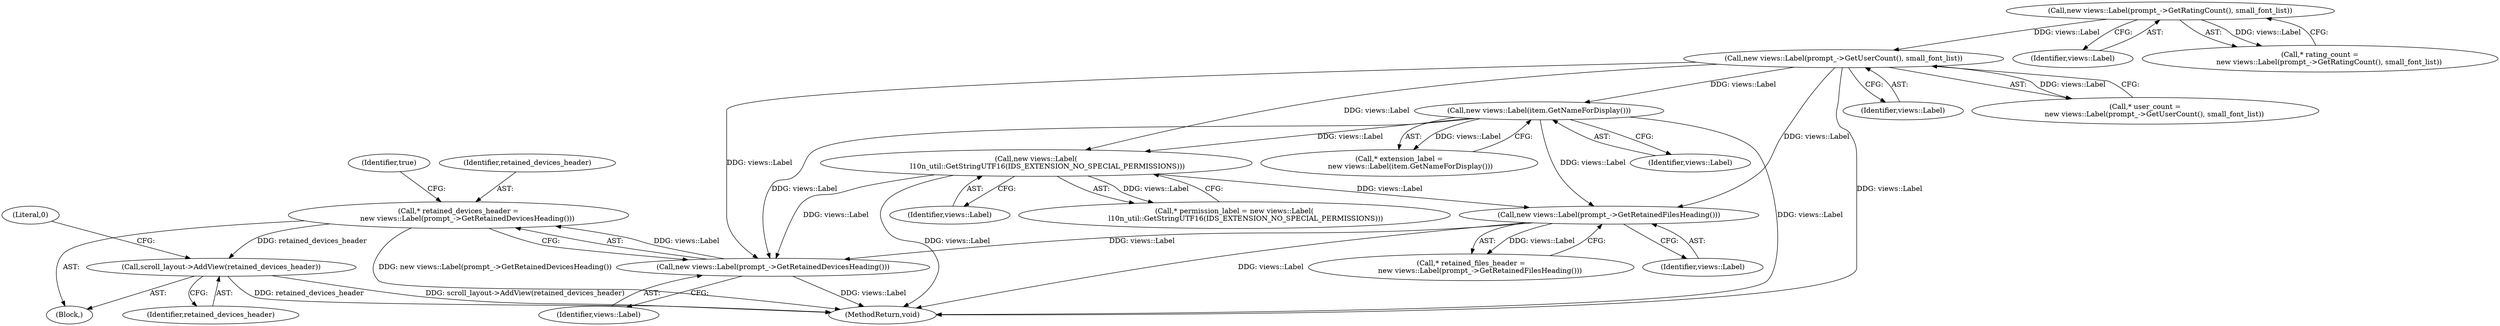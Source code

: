 digraph "0_Chrome_0a1c15fecb1240ab909e1431b6127410c3b380e0_0@pointer" {
"1000436" [label="(Call,scroll_layout->AddView(retained_devices_header))"];
"1000426" [label="(Call,* retained_devices_header =\n        new views::Label(prompt_->GetRetainedDevicesHeading()))"];
"1000428" [label="(Call,new views::Label(prompt_->GetRetainedDevicesHeading()))"];
"1000298" [label="(Call,new views::Label(item.GetNameForDisplay()))"];
"1000176" [label="(Call,new views::Label(prompt_->GetUserCount(), small_font_list))"];
"1000160" [label="(Call,new views::Label(prompt_->GetRatingCount(), small_font_list))"];
"1000359" [label="(Call,new views::Label(\n          l10n_util::GetStringUTF16(IDS_EXTENSION_NO_SPECIAL_PERMISSIONS)))"];
"1000381" [label="(Call,new views::Label(prompt_->GetRetainedFilesHeading()))"];
"1000381" [label="(Call,new views::Label(prompt_->GetRetainedFilesHeading()))"];
"1000296" [label="(Call,* extension_label =\n          new views::Label(item.GetNameForDisplay()))"];
"1000418" [label="(Block,)"];
"1000436" [label="(Call,scroll_layout->AddView(retained_devices_header))"];
"1000161" [label="(Identifier,views::Label)"];
"1000359" [label="(Call,new views::Label(\n          l10n_util::GetStringUTF16(IDS_EXTENSION_NO_SPECIAL_PERMISSIONS)))"];
"1000176" [label="(Call,new views::Label(prompt_->GetUserCount(), small_font_list))"];
"1000177" [label="(Identifier,views::Label)"];
"1000160" [label="(Call,new views::Label(prompt_->GetRatingCount(), small_font_list))"];
"1000174" [label="(Call,* user_count =\n        new views::Label(prompt_->GetUserCount(), small_font_list))"];
"1000357" [label="(Call,* permission_label = new views::Label(\n          l10n_util::GetStringUTF16(IDS_EXTENSION_NO_SPECIAL_PERMISSIONS)))"];
"1000496" [label="(MethodReturn,void)"];
"1000439" [label="(Literal,0)"];
"1000382" [label="(Identifier,views::Label)"];
"1000298" [label="(Call,new views::Label(item.GetNameForDisplay()))"];
"1000431" [label="(Identifier,true)"];
"1000429" [label="(Identifier,views::Label)"];
"1000379" [label="(Call,* retained_files_header =\n        new views::Label(prompt_->GetRetainedFilesHeading()))"];
"1000427" [label="(Identifier,retained_devices_header)"];
"1000437" [label="(Identifier,retained_devices_header)"];
"1000158" [label="(Call,* rating_count =\n        new views::Label(prompt_->GetRatingCount(), small_font_list))"];
"1000360" [label="(Identifier,views::Label)"];
"1000299" [label="(Identifier,views::Label)"];
"1000428" [label="(Call,new views::Label(prompt_->GetRetainedDevicesHeading()))"];
"1000426" [label="(Call,* retained_devices_header =\n        new views::Label(prompt_->GetRetainedDevicesHeading()))"];
"1000436" -> "1000418"  [label="AST: "];
"1000436" -> "1000437"  [label="CFG: "];
"1000437" -> "1000436"  [label="AST: "];
"1000439" -> "1000436"  [label="CFG: "];
"1000436" -> "1000496"  [label="DDG: scroll_layout->AddView(retained_devices_header)"];
"1000436" -> "1000496"  [label="DDG: retained_devices_header"];
"1000426" -> "1000436"  [label="DDG: retained_devices_header"];
"1000426" -> "1000418"  [label="AST: "];
"1000426" -> "1000428"  [label="CFG: "];
"1000427" -> "1000426"  [label="AST: "];
"1000428" -> "1000426"  [label="AST: "];
"1000431" -> "1000426"  [label="CFG: "];
"1000426" -> "1000496"  [label="DDG: new views::Label(prompt_->GetRetainedDevicesHeading())"];
"1000428" -> "1000426"  [label="DDG: views::Label"];
"1000428" -> "1000429"  [label="CFG: "];
"1000429" -> "1000428"  [label="AST: "];
"1000428" -> "1000496"  [label="DDG: views::Label"];
"1000298" -> "1000428"  [label="DDG: views::Label"];
"1000359" -> "1000428"  [label="DDG: views::Label"];
"1000381" -> "1000428"  [label="DDG: views::Label"];
"1000176" -> "1000428"  [label="DDG: views::Label"];
"1000298" -> "1000296"  [label="AST: "];
"1000298" -> "1000299"  [label="CFG: "];
"1000299" -> "1000298"  [label="AST: "];
"1000296" -> "1000298"  [label="CFG: "];
"1000298" -> "1000496"  [label="DDG: views::Label"];
"1000298" -> "1000296"  [label="DDG: views::Label"];
"1000176" -> "1000298"  [label="DDG: views::Label"];
"1000298" -> "1000359"  [label="DDG: views::Label"];
"1000298" -> "1000381"  [label="DDG: views::Label"];
"1000176" -> "1000174"  [label="AST: "];
"1000176" -> "1000177"  [label="CFG: "];
"1000177" -> "1000176"  [label="AST: "];
"1000174" -> "1000176"  [label="CFG: "];
"1000176" -> "1000496"  [label="DDG: views::Label"];
"1000176" -> "1000174"  [label="DDG: views::Label"];
"1000160" -> "1000176"  [label="DDG: views::Label"];
"1000176" -> "1000359"  [label="DDG: views::Label"];
"1000176" -> "1000381"  [label="DDG: views::Label"];
"1000160" -> "1000158"  [label="AST: "];
"1000160" -> "1000161"  [label="CFG: "];
"1000161" -> "1000160"  [label="AST: "];
"1000158" -> "1000160"  [label="CFG: "];
"1000160" -> "1000158"  [label="DDG: views::Label"];
"1000359" -> "1000357"  [label="AST: "];
"1000359" -> "1000360"  [label="CFG: "];
"1000360" -> "1000359"  [label="AST: "];
"1000357" -> "1000359"  [label="CFG: "];
"1000359" -> "1000496"  [label="DDG: views::Label"];
"1000359" -> "1000357"  [label="DDG: views::Label"];
"1000359" -> "1000381"  [label="DDG: views::Label"];
"1000381" -> "1000379"  [label="AST: "];
"1000381" -> "1000382"  [label="CFG: "];
"1000382" -> "1000381"  [label="AST: "];
"1000379" -> "1000381"  [label="CFG: "];
"1000381" -> "1000496"  [label="DDG: views::Label"];
"1000381" -> "1000379"  [label="DDG: views::Label"];
}
